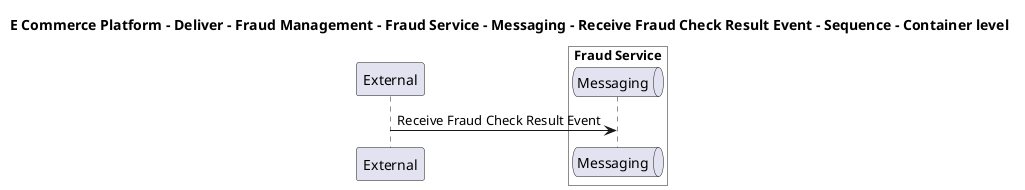@startuml

title E Commerce Platform - Deliver - Fraud Management - Fraud Service - Messaging - Receive Fraud Check Result Event - Sequence - Container level

participant "External" as C4InterFlow.SoftwareSystems.ExternalSystem

box "Fraud Service" #White
    queue "Messaging" as ECommercePlatform.Deliver.FraudManagement.SoftwareSystems.FraudService.Containers.Messaging
end box


C4InterFlow.SoftwareSystems.ExternalSystem -> ECommercePlatform.Deliver.FraudManagement.SoftwareSystems.FraudService.Containers.Messaging : Receive Fraud Check Result Event


@enduml
